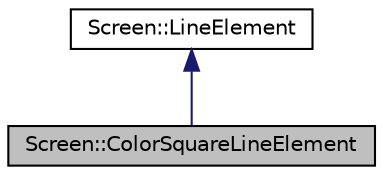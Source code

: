digraph "Screen::ColorSquareLineElement"
{
  edge [fontname="Helvetica",fontsize="10",labelfontname="Helvetica",labelfontsize="10"];
  node [fontname="Helvetica",fontsize="10",shape=record];
  Node2 [label="Screen::ColorSquareLineElement",height=0.2,width=0.4,color="black", fillcolor="grey75", style="filled", fontcolor="black"];
  Node3 -> Node2 [dir="back",color="midnightblue",fontsize="10",style="solid"];
  Node3 [label="Screen::LineElement",height=0.2,width=0.4,color="black", fillcolor="white", style="filled",URL="$classScreen_1_1LineElement.html",tooltip="Line element base class. "];
}
